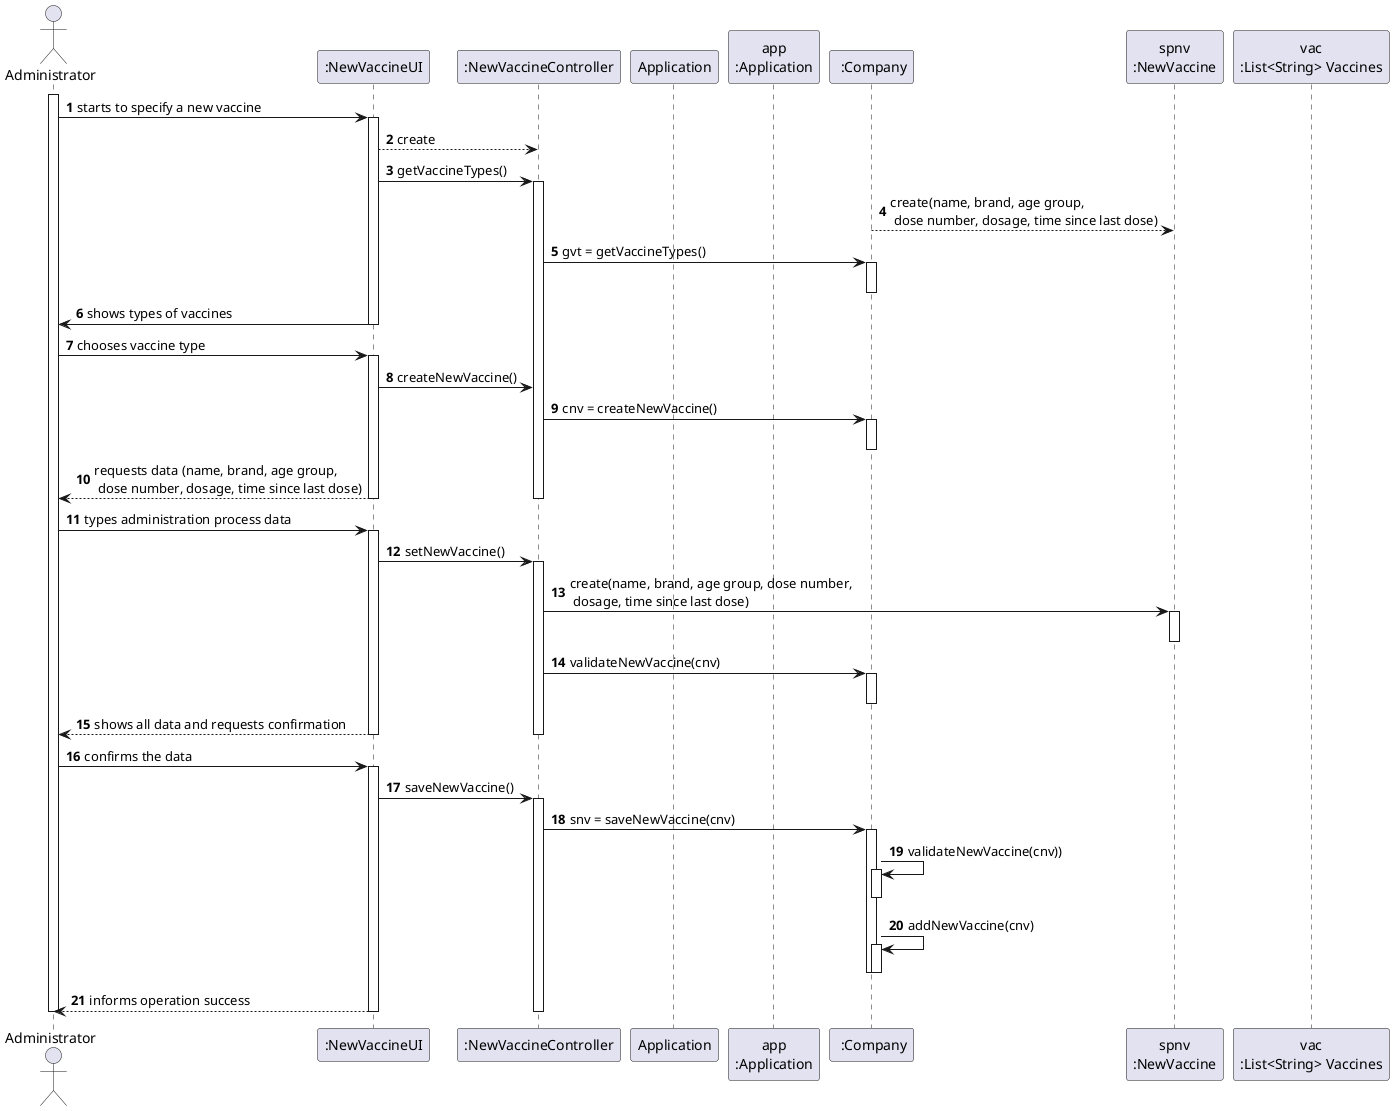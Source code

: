 @startuml
'https://plantuml.com/sequence-diagram

autonumber

'hide footbox
actor "Administrator" as ADM

participant ":NewVaccineUI" as UI
participant ":NewVaccineController" as CTRL
participant "Application" as _APP
participant "app\n:Application" as APP
participant " :Company" as COMP
participant "spnv\n:NewVaccine" as SPNV
participant "vac\n:List<String> Vaccines" as VAC


activate ADM
ADM -> UI : starts to specify a new vaccine
activate UI
UI --> CTRL : create
UI -> CTRL : getVaccineTypes()
activate CTRL
COMP --> SPNV : create(name, brand, age group, \n dose number, dosage, time since last dose)
CTRL -> COMP : gvt = getVaccineTypes()
activate COMP
deactivate COMP


UI -> ADM :  shows types of vaccines
deactivate UI

ADM -> UI : chooses vaccine type
activate UI
UI -> CTRL : createNewVaccine()
CTRL -> COMP : cnv = createNewVaccine()
activate COMP
deactivate COMP


UI --> ADM :  requests data (name, brand, age group, \n dose number, dosage, time since last dose)
deactivate CTRL
deactivate UI


ADM -> UI : types administration process data
activate UI

UI -> CTRL : setNewVaccine()
activate CTRL

CTRL -> SPNV : create(name, brand, age group, dose number, \n dosage, time since last dose)
activate SPNV
deactivate SPNV

CTRL -> COMP : validateNewVaccine(cnv)
activate COMP
deactivate COMP



UI --> ADM: shows all data and requests confirmation
deactivate SPNV
deactivate COMP
deactivate CTRL
deactivate UI

ADM -> UI : confirms the data
activate UI
UI -> CTRL : saveNewVaccine()
activate CTRL

CTRL -> COMP : snv = saveNewVaccine(cnv)
activate COMP

COMP -> COMP: validateNewVaccine(cnv))
activate COMP
deactivate COMP

COMP -> COMP: addNewVaccine(cnv)
activate COMP
deactivate COMP

deactivate COMP


UI --> ADM : informs operation success
deactivate SPNV
deactivate CTRL
deactivate UI

deactivate ADM

@enduml
